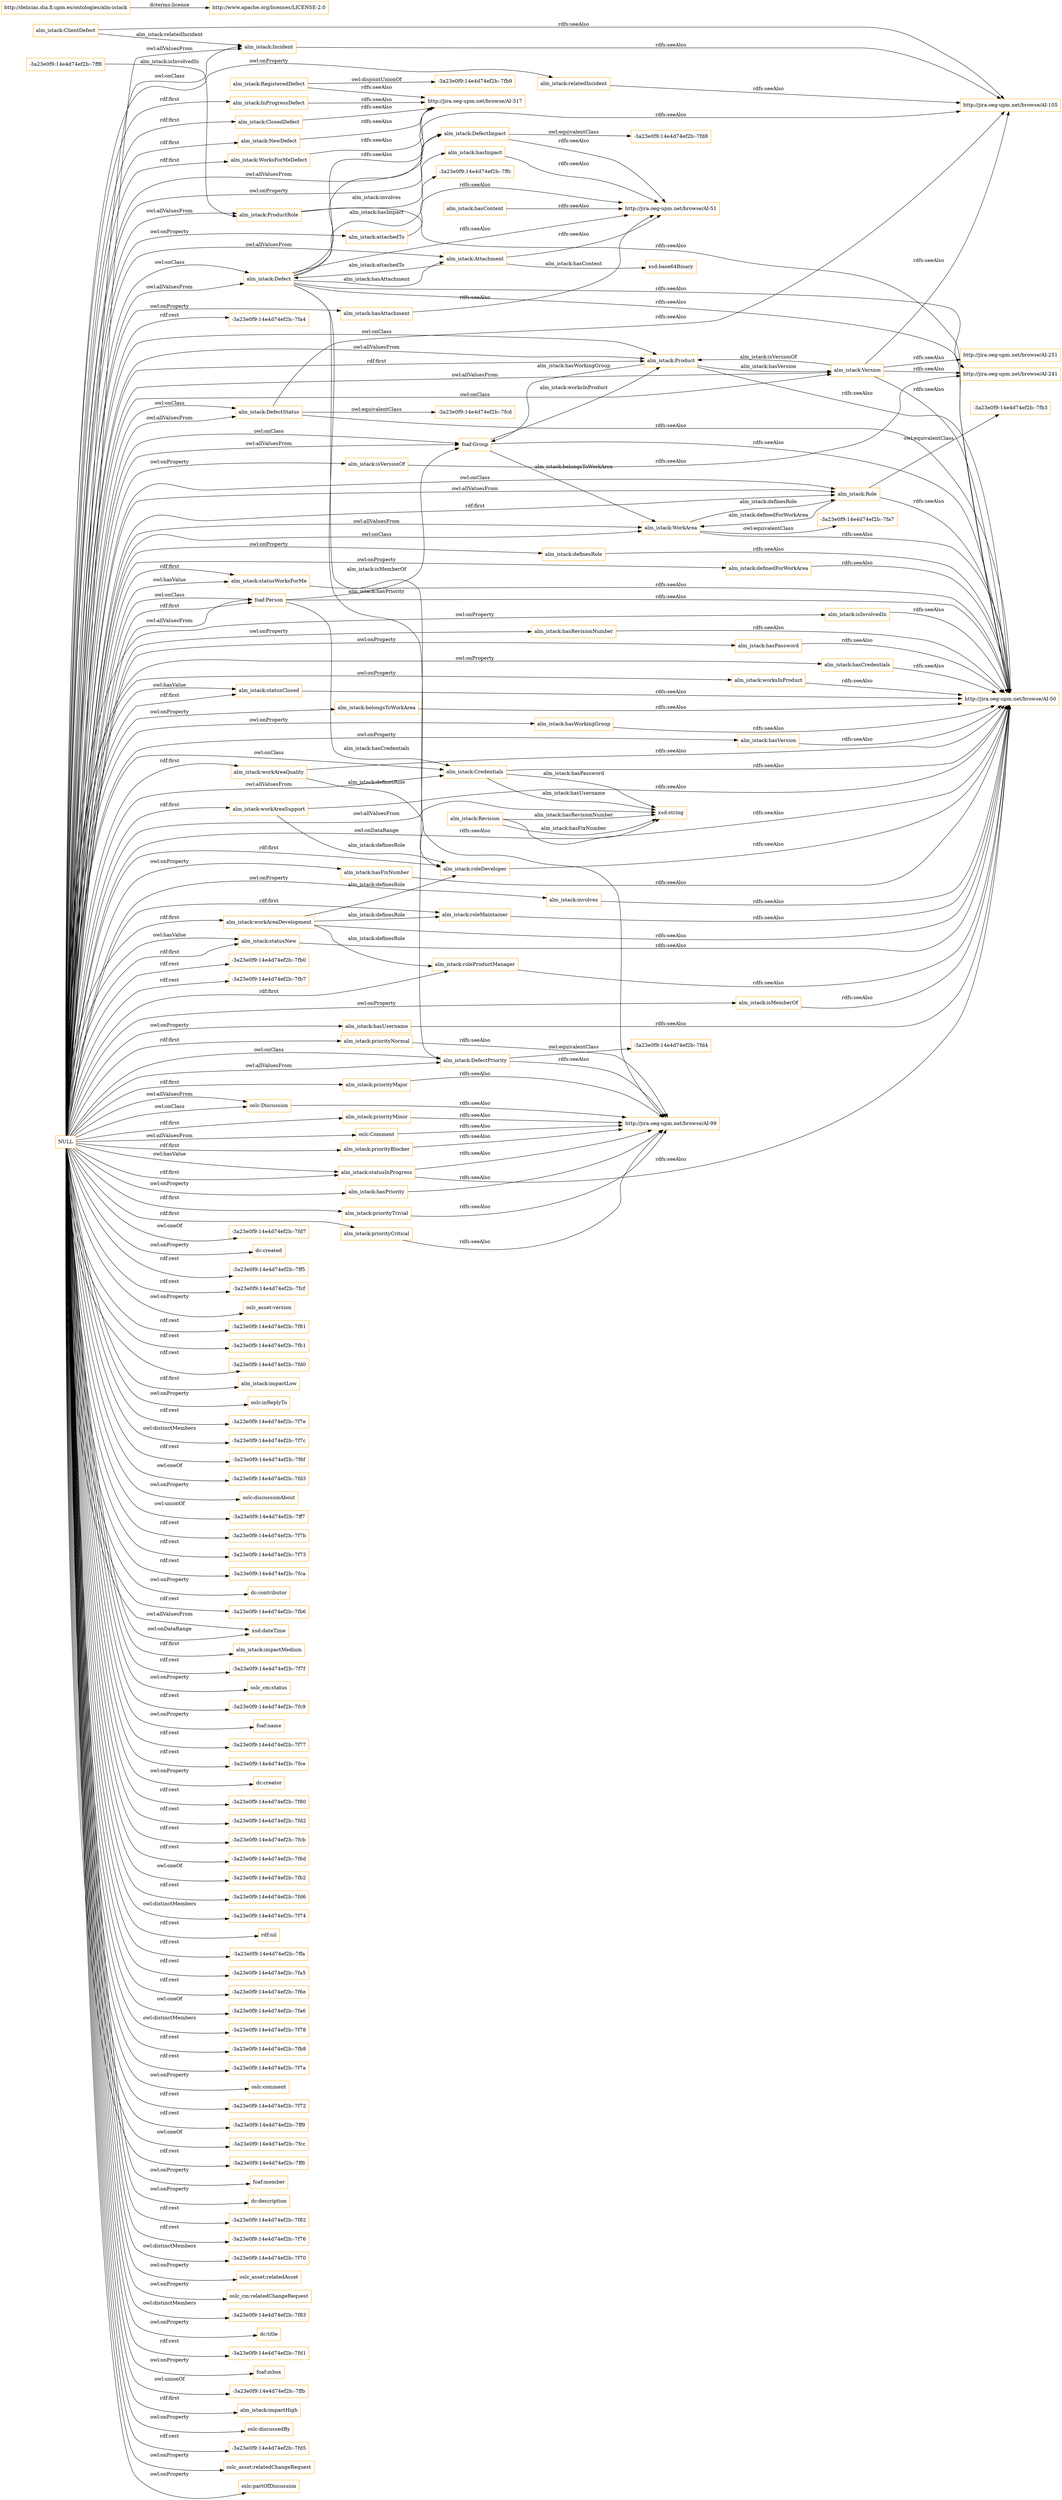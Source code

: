digraph ar2dtool_diagram { 
rankdir=LR;
size="1501"
node [shape = rectangle, color="orange"]; "alm_istack:ClosedDefect" "alm_istack:ProductRole" "-3a23e0f9:14e4d74ef2b:-7ffc" "alm_istack:DefectStatus" "alm_istack:Defect" "oslc:Discussion" "alm_istack:Attachment" "alm_istack:RegisteredDefect" "alm_istack:DefectPriority" "oslc:Comment" "-3a23e0f9:14e4d74ef2b:-7fd4" "alm_istack:ClientDefect" "alm_istack:WorksForMeDefect" "-3a23e0f9:14e4d74ef2b:-7fcd" "-3a23e0f9:14e4d74ef2b:-7ff8" "alm_istack:Credentials" "foaf:Person" "alm_istack:Product" "-3a23e0f9:14e4d74ef2b:-7fa7" "alm_istack:WorkArea" "alm_istack:Role" "alm_istack:InProgressDefect" "foaf:Group" "alm_istack:NewDefect" "-3a23e0f9:14e4d74ef2b:-7fb3" "alm_istack:Version" "alm_istack:Revision" "-3a23e0f9:14e4d74ef2b:-7fd8" "alm_istack:Incident" "alm_istack:DefectImpact" ; /*classes style*/
	"alm_istack:priorityBlocker" -> "http://jira.oeg-upm.net/browse/AI-99" [ label = "rdfs:seeAlso" ];
	"alm_istack:hasPriority" -> "http://jira.oeg-upm.net/browse/AI-99" [ label = "rdfs:seeAlso" ];
	"alm_istack:worksInProduct" -> "http://jira.oeg-upm.net/browse/AI-50" [ label = "rdfs:seeAlso" ];
	"alm_istack:priorityTrivial" -> "http://jira.oeg-upm.net/browse/AI-99" [ label = "rdfs:seeAlso" ];
	"alm_istack:attachedTo" -> "http://jira.oeg-upm.net/browse/AI-51" [ label = "rdfs:seeAlso" ];
	"alm_istack:relatedIncident" -> "http://jira.oeg-upm.net/browse/AI-105" [ label = "rdfs:seeAlso" ];
	"alm_istack:statusClosed" -> "http://jira.oeg-upm.net/browse/AI-50" [ label = "rdfs:seeAlso" ];
	"alm_istack:isVersionOf" -> "http://jira.oeg-upm.net/browse/AI-241" [ label = "rdfs:seeAlso" ];
	"alm_istack:belongsToWorkArea" -> "http://jira.oeg-upm.net/browse/AI-50" [ label = "rdfs:seeAlso" ];
	"alm_istack:Incident" -> "http://jira.oeg-upm.net/browse/AI-105" [ label = "rdfs:seeAlso" ];
	"alm_istack:priorityCritical" -> "http://jira.oeg-upm.net/browse/AI-99" [ label = "rdfs:seeAlso" ];
	"alm_istack:hasWorkingGroup" -> "http://jira.oeg-upm.net/browse/AI-50" [ label = "rdfs:seeAlso" ];
	"alm_istack:WorksForMeDefect" -> "http://jira.oeg-upm.net/browse/AI-317" [ label = "rdfs:seeAlso" ];
	"alm_istack:hasVersion" -> "http://jira.oeg-upm.net/browse/AI-50" [ label = "rdfs:seeAlso" ];
	"alm_istack:priorityNormal" -> "http://jira.oeg-upm.net/browse/AI-99" [ label = "rdfs:seeAlso" ];
	"alm_istack:hasAttachment" -> "http://jira.oeg-upm.net/browse/AI-51" [ label = "rdfs:seeAlso" ];
	"alm_istack:DefectImpact" -> "http://jira.oeg-upm.net/browse/AI-51" [ label = "rdfs:seeAlso" ];
	"alm_istack:DefectImpact" -> "-3a23e0f9:14e4d74ef2b:-7fd8" [ label = "owl:equivalentClass" ];
	"alm_istack:Version" -> "http://jira.oeg-upm.net/browse/AI-50" [ label = "rdfs:seeAlso" ];
	"alm_istack:Version" -> "http://jira.oeg-upm.net/browse/AI-241" [ label = "rdfs:seeAlso" ];
	"alm_istack:Version" -> "http://jira.oeg-upm.net/browse/AI-251" [ label = "rdfs:seeAlso" ];
	"alm_istack:Version" -> "http://jira.oeg-upm.net/browse/AI-105" [ label = "rdfs:seeAlso" ];
	"alm_istack:workAreaQuality" -> "http://jira.oeg-upm.net/browse/AI-50" [ label = "rdfs:seeAlso" ];
	"alm_istack:workAreaQuality" -> "alm_istack:roleDeveloper" [ label = "alm_istack:definesRole" ];
	"alm_istack:hasContent" -> "http://jira.oeg-upm.net/browse/AI-51" [ label = "rdfs:seeAlso" ];
	"alm_istack:workAreaSupport" -> "http://jira.oeg-upm.net/browse/AI-50" [ label = "rdfs:seeAlso" ];
	"alm_istack:workAreaSupport" -> "alm_istack:roleDeveloper" [ label = "alm_istack:definesRole" ];
	"alm_istack:hasFixNumber" -> "http://jira.oeg-upm.net/browse/AI-50" [ label = "rdfs:seeAlso" ];
	"alm_istack:involves" -> "http://jira.oeg-upm.net/browse/AI-50" [ label = "rdfs:seeAlso" ];
	"alm_istack:RegisteredDefect" -> "-3a23e0f9:14e4d74ef2b:-7fb9" [ label = "owl:disjointUnionOf" ];
	"alm_istack:RegisteredDefect" -> "http://jira.oeg-upm.net/browse/AI-317" [ label = "rdfs:seeAlso" ];
	"alm_istack:Role" -> "http://jira.oeg-upm.net/browse/AI-50" [ label = "rdfs:seeAlso" ];
	"alm_istack:Role" -> "-3a23e0f9:14e4d74ef2b:-7fb3" [ label = "owl:equivalentClass" ];
	"alm_istack:InProgressDefect" -> "http://jira.oeg-upm.net/browse/AI-317" [ label = "rdfs:seeAlso" ];
	"oslc:Comment" -> "http://jira.oeg-upm.net/browse/AI-99" [ label = "rdfs:seeAlso" ];
	"alm_istack:statusNew" -> "http://jira.oeg-upm.net/browse/AI-50" [ label = "rdfs:seeAlso" ];
	"alm_istack:NewDefect" -> "http://jira.oeg-upm.net/browse/AI-317" [ label = "rdfs:seeAlso" ];
	"alm_istack:Product" -> "http://jira.oeg-upm.net/browse/AI-50" [ label = "rdfs:seeAlso" ];
	"alm_istack:roleMaintainer" -> "http://jira.oeg-upm.net/browse/AI-50" [ label = "rdfs:seeAlso" ];
	"alm_istack:ClientDefect" -> "http://jira.oeg-upm.net/browse/AI-105" [ label = "rdfs:seeAlso" ];
	"NULL" -> "alm_istack:isMemberOf" [ label = "owl:onProperty" ];
	"NULL" -> "alm_istack:hasUsername" [ label = "owl:onProperty" ];
	"NULL" -> "alm_istack:hasVersion" [ label = "owl:onProperty" ];
	"NULL" -> "foaf:Person" [ label = "rdf:first" ];
	"NULL" -> "alm_istack:hasPriority" [ label = "owl:onProperty" ];
	"NULL" -> "alm_istack:Role" [ label = "owl:allValuesFrom" ];
	"NULL" -> "alm_istack:statusNew" [ label = "owl:hasValue" ];
	"NULL" -> "-3a23e0f9:14e4d74ef2b:-7fd7" [ label = "owl:oneOf" ];
	"NULL" -> "dc:created" [ label = "owl:onProperty" ];
	"NULL" -> "alm_istack:DefectStatus" [ label = "owl:allValuesFrom" ];
	"NULL" -> "-3a23e0f9:14e4d74ef2b:-7ff5" [ label = "rdf:rest" ];
	"NULL" -> "-3a23e0f9:14e4d74ef2b:-7fcf" [ label = "rdf:rest" ];
	"NULL" -> "alm_istack:statusInProgress" [ label = "rdf:first" ];
	"NULL" -> "oslc_asset:version" [ label = "owl:onProperty" ];
	"NULL" -> "-3a23e0f9:14e4d74ef2b:-7f81" [ label = "rdf:rest" ];
	"NULL" -> "-3a23e0f9:14e4d74ef2b:-7fb1" [ label = "rdf:rest" ];
	"NULL" -> "-3a23e0f9:14e4d74ef2b:-7fd0" [ label = "rdf:rest" ];
	"NULL" -> "alm_istack:definesRole" [ label = "owl:onProperty" ];
	"NULL" -> "alm_istack:statusNew" [ label = "rdf:first" ];
	"NULL" -> "alm_istack:InProgressDefect" [ label = "rdf:first" ];
	"NULL" -> "alm_istack:impactLow" [ label = "rdf:first" ];
	"NULL" -> "oslc:inReplyTo" [ label = "owl:onProperty" ];
	"NULL" -> "-3a23e0f9:14e4d74ef2b:-7f7e" [ label = "rdf:rest" ];
	"NULL" -> "xsd:string" [ label = "owl:allValuesFrom" ];
	"NULL" -> "-3a23e0f9:14e4d74ef2b:-7f7c" [ label = "owl:distinctMembers" ];
	"NULL" -> "-3a23e0f9:14e4d74ef2b:-7f6f" [ label = "rdf:rest" ];
	"NULL" -> "alm_istack:attachedTo" [ label = "owl:onProperty" ];
	"NULL" -> "alm_istack:statusClosed" [ label = "rdf:first" ];
	"NULL" -> "-3a23e0f9:14e4d74ef2b:-7fd3" [ label = "owl:oneOf" ];
	"NULL" -> "alm_istack:Incident" [ label = "owl:onClass" ];
	"NULL" -> "oslc:discussionAbout" [ label = "owl:onProperty" ];
	"NULL" -> "alm_istack:Credentials" [ label = "owl:allValuesFrom" ];
	"NULL" -> "-3a23e0f9:14e4d74ef2b:-7ff7" [ label = "owl:unionOf" ];
	"NULL" -> "-3a23e0f9:14e4d74ef2b:-7f7b" [ label = "rdf:rest" ];
	"NULL" -> "-3a23e0f9:14e4d74ef2b:-7f73" [ label = "rdf:rest" ];
	"NULL" -> "-3a23e0f9:14e4d74ef2b:-7fca" [ label = "rdf:rest" ];
	"NULL" -> "alm_istack:workAreaQuality" [ label = "rdf:first" ];
	"NULL" -> "alm_istack:statusClosed" [ label = "owl:hasValue" ];
	"NULL" -> "alm_istack:roleMaintainer" [ label = "rdf:first" ];
	"NULL" -> "dc:contributor" [ label = "owl:onProperty" ];
	"NULL" -> "-3a23e0f9:14e4d74ef2b:-7fb6" [ label = "rdf:rest" ];
	"NULL" -> "alm_istack:roleDeveloper" [ label = "rdf:first" ];
	"NULL" -> "xsd:dateTime" [ label = "owl:onDataRange" ];
	"NULL" -> "alm_istack:impactMedium" [ label = "rdf:first" ];
	"NULL" -> "alm_istack:workAreaSupport" [ label = "rdf:first" ];
	"NULL" -> "-3a23e0f9:14e4d74ef2b:-7f7f" [ label = "rdf:rest" ];
	"NULL" -> "oslc_cm:status" [ label = "owl:onProperty" ];
	"NULL" -> "-3a23e0f9:14e4d74ef2b:-7fc9" [ label = "rdf:rest" ];
	"NULL" -> "alm_istack:roleProductManager" [ label = "rdf:first" ];
	"NULL" -> "foaf:name" [ label = "owl:onProperty" ];
	"NULL" -> "alm_istack:workAreaDevelopment" [ label = "rdf:first" ];
	"NULL" -> "-3a23e0f9:14e4d74ef2b:-7f77" [ label = "rdf:rest" ];
	"NULL" -> "-3a23e0f9:14e4d74ef2b:-7fce" [ label = "rdf:rest" ];
	"NULL" -> "alm_istack:Product" [ label = "rdf:first" ];
	"NULL" -> "alm_istack:priorityCritical" [ label = "rdf:first" ];
	"NULL" -> "dc:creator" [ label = "owl:onProperty" ];
	"NULL" -> "-3a23e0f9:14e4d74ef2b:-7f80" [ label = "rdf:rest" ];
	"NULL" -> "alm_istack:DefectImpact" [ label = "owl:allValuesFrom" ];
	"NULL" -> "-3a23e0f9:14e4d74ef2b:-7fd2" [ label = "rdf:rest" ];
	"NULL" -> "alm_istack:WorkArea" [ label = "owl:onClass" ];
	"NULL" -> "-3a23e0f9:14e4d74ef2b:-7fcb" [ label = "rdf:rest" ];
	"NULL" -> "alm_istack:DefectPriority" [ label = "owl:allValuesFrom" ];
	"NULL" -> "-3a23e0f9:14e4d74ef2b:-7f6d" [ label = "rdf:rest" ];
	"NULL" -> "alm_istack:definedForWorkArea" [ label = "owl:onProperty" ];
	"NULL" -> "alm_istack:priorityBlocker" [ label = "rdf:first" ];
	"NULL" -> "oslc:Discussion" [ label = "owl:onClass" ];
	"NULL" -> "-3a23e0f9:14e4d74ef2b:-7fb2" [ label = "owl:oneOf" ];
	"NULL" -> "-3a23e0f9:14e4d74ef2b:-7fd6" [ label = "rdf:rest" ];
	"NULL" -> "alm_istack:hasWorkingGroup" [ label = "owl:onProperty" ];
	"NULL" -> "foaf:Person" [ label = "owl:allValuesFrom" ];
	"NULL" -> "alm_istack:priorityTrivial" [ label = "rdf:first" ];
	"NULL" -> "alm_istack:WorksForMeDefect" [ label = "rdf:first" ];
	"NULL" -> "alm_istack:Defect" [ label = "owl:allValuesFrom" ];
	"NULL" -> "-3a23e0f9:14e4d74ef2b:-7f74" [ label = "owl:distinctMembers" ];
	"NULL" -> "rdf:nil" [ label = "rdf:rest" ];
	"NULL" -> "alm_istack:Version" [ label = "owl:allValuesFrom" ];
	"NULL" -> "alm_istack:statusWorksForMe" [ label = "owl:hasValue" ];
	"NULL" -> "foaf:Group" [ label = "owl:onClass" ];
	"NULL" -> "-3a23e0f9:14e4d74ef2b:-7ffa" [ label = "rdf:rest" ];
	"NULL" -> "-3a23e0f9:14e4d74ef2b:-7fa5" [ label = "rdf:rest" ];
	"NULL" -> "alm_istack:DefectPriority" [ label = "owl:onClass" ];
	"NULL" -> "alm_istack:WorkArea" [ label = "owl:allValuesFrom" ];
	"NULL" -> "-3a23e0f9:14e4d74ef2b:-7f6e" [ label = "rdf:rest" ];
	"NULL" -> "-3a23e0f9:14e4d74ef2b:-7fa6" [ label = "owl:oneOf" ];
	"NULL" -> "-3a23e0f9:14e4d74ef2b:-7f78" [ label = "owl:distinctMembers" ];
	"NULL" -> "-3a23e0f9:14e4d74ef2b:-7fb8" [ label = "rdf:rest" ];
	"NULL" -> "-3a23e0f9:14e4d74ef2b:-7f7a" [ label = "rdf:rest" ];
	"NULL" -> "oslc:comment" [ label = "owl:onProperty" ];
	"NULL" -> "alm_istack:ClosedDefect" [ label = "rdf:first" ];
	"NULL" -> "-3a23e0f9:14e4d74ef2b:-7f72" [ label = "rdf:rest" ];
	"NULL" -> "-3a23e0f9:14e4d74ef2b:-7ff9" [ label = "rdf:rest" ];
	"NULL" -> "alm_istack:hasAttachment" [ label = "owl:onProperty" ];
	"NULL" -> "alm_istack:Attachment" [ label = "owl:allValuesFrom" ];
	"NULL" -> "alm_istack:worksInProduct" [ label = "owl:onProperty" ];
	"NULL" -> "-3a23e0f9:14e4d74ef2b:-7fcc" [ label = "owl:oneOf" ];
	"NULL" -> "alm_istack:priorityNormal" [ label = "rdf:first" ];
	"NULL" -> "alm_istack:Role" [ label = "rdf:first" ];
	"NULL" -> "-3a23e0f9:14e4d74ef2b:-7ff6" [ label = "rdf:rest" ];
	"NULL" -> "foaf:member" [ label = "owl:onProperty" ];
	"NULL" -> "alm_istack:Product" [ label = "owl:onClass" ];
	"NULL" -> "alm_istack:belongsToWorkArea" [ label = "owl:onProperty" ];
	"NULL" -> "alm_istack:Defect" [ label = "owl:onClass" ];
	"NULL" -> "dc:description" [ label = "owl:onProperty" ];
	"NULL" -> "-3a23e0f9:14e4d74ef2b:-7f82" [ label = "rdf:rest" ];
	"NULL" -> "-3a23e0f9:14e4d74ef2b:-7f76" [ label = "rdf:rest" ];
	"NULL" -> "-3a23e0f9:14e4d74ef2b:-7f70" [ label = "owl:distinctMembers" ];
	"NULL" -> "alm_istack:DefectStatus" [ label = "owl:onClass" ];
	"NULL" -> "xsd:dateTime" [ label = "owl:allValuesFrom" ];
	"NULL" -> "alm_istack:isInvolvedIn" [ label = "owl:onProperty" ];
	"NULL" -> "alm_istack:Credentials" [ label = "owl:onClass" ];
	"NULL" -> "alm_istack:involves" [ label = "owl:onProperty" ];
	"NULL" -> "oslc:Comment" [ label = "owl:allValuesFrom" ];
	"NULL" -> "oslc:Discussion" [ label = "owl:allValuesFrom" ];
	"NULL" -> "oslc_asset:relatedAsset" [ label = "owl:onProperty" ];
	"NULL" -> "oslc_cm:relatedChangeRequest" [ label = "owl:onProperty" ];
	"NULL" -> "xsd:string" [ label = "owl:onDataRange" ];
	"NULL" -> "-3a23e0f9:14e4d74ef2b:-7f83" [ label = "owl:distinctMembers" ];
	"NULL" -> "dc:title" [ label = "owl:onProperty" ];
	"NULL" -> "-3a23e0f9:14e4d74ef2b:-7fd1" [ label = "rdf:rest" ];
	"NULL" -> "foaf:mbox" [ label = "owl:onProperty" ];
	"NULL" -> "-3a23e0f9:14e4d74ef2b:-7ffb" [ label = "owl:unionOf" ];
	"NULL" -> "alm_istack:impactHigh" [ label = "rdf:first" ];
	"NULL" -> "alm_istack:relatedIncident" [ label = "owl:onProperty" ];
	"NULL" -> "alm_istack:statusInProgress" [ label = "owl:hasValue" ];
	"NULL" -> "alm_istack:ProductRole" [ label = "owl:allValuesFrom" ];
	"NULL" -> "oslc:discussedBy" [ label = "owl:onProperty" ];
	"NULL" -> "alm_istack:Role" [ label = "owl:onClass" ];
	"NULL" -> "alm_istack:Incident" [ label = "owl:allValuesFrom" ];
	"NULL" -> "alm_istack:hasFixNumber" [ label = "owl:onProperty" ];
	"NULL" -> "-3a23e0f9:14e4d74ef2b:-7fd5" [ label = "rdf:rest" ];
	"NULL" -> "oslc_asset:relatedChangeRequest" [ label = "owl:onProperty" ];
	"NULL" -> "alm_istack:hasImpact" [ label = "owl:onProperty" ];
	"NULL" -> "oslc:partOfDiscussion" [ label = "owl:onProperty" ];
	"NULL" -> "alm_istack:NewDefect" [ label = "rdf:first" ];
	"NULL" -> "alm_istack:Product" [ label = "owl:allValuesFrom" ];
	"NULL" -> "alm_istack:hasRevisionNumber" [ label = "owl:onProperty" ];
	"NULL" -> "alm_istack:isVersionOf" [ label = "owl:onProperty" ];
	"NULL" -> "alm_istack:statusWorksForMe" [ label = "rdf:first" ];
	"NULL" -> "alm_istack:priorityMajor" [ label = "rdf:first" ];
	"NULL" -> "-3a23e0f9:14e4d74ef2b:-7fa4" [ label = "rdf:rest" ];
	"NULL" -> "alm_istack:Version" [ label = "owl:onClass" ];
	"NULL" -> "alm_istack:hasPassword" [ label = "owl:onProperty" ];
	"NULL" -> "foaf:Person" [ label = "owl:onClass" ];
	"NULL" -> "foaf:Group" [ label = "owl:allValuesFrom" ];
	"NULL" -> "-3a23e0f9:14e4d74ef2b:-7fb0" [ label = "rdf:rest" ];
	"NULL" -> "-3a23e0f9:14e4d74ef2b:-7fb7" [ label = "rdf:rest" ];
	"NULL" -> "alm_istack:priorityMinor" [ label = "rdf:first" ];
	"NULL" -> "alm_istack:hasCredentials" [ label = "owl:onProperty" ];
	"alm_istack:workAreaDevelopment" -> "http://jira.oeg-upm.net/browse/AI-50" [ label = "rdfs:seeAlso" ];
	"alm_istack:workAreaDevelopment" -> "alm_istack:roleProductManager" [ label = "alm_istack:definesRole" ];
	"alm_istack:workAreaDevelopment" -> "alm_istack:roleMaintainer" [ label = "alm_istack:definesRole" ];
	"alm_istack:workAreaDevelopment" -> "alm_istack:roleDeveloper" [ label = "alm_istack:definesRole" ];
	"alm_istack:ClosedDefect" -> "http://jira.oeg-upm.net/browse/AI-317" [ label = "rdfs:seeAlso" ];
	"alm_istack:hasPassword" -> "http://jira.oeg-upm.net/browse/AI-50" [ label = "rdfs:seeAlso" ];
	"alm_istack:DefectPriority" -> "http://jira.oeg-upm.net/browse/AI-99" [ label = "rdfs:seeAlso" ];
	"alm_istack:DefectPriority" -> "-3a23e0f9:14e4d74ef2b:-7fd4" [ label = "owl:equivalentClass" ];
	"oslc:Discussion" -> "http://jira.oeg-upm.net/browse/AI-99" [ label = "rdfs:seeAlso" ];
	"alm_istack:definesRole" -> "http://jira.oeg-upm.net/browse/AI-50" [ label = "rdfs:seeAlso" ];
	"alm_istack:Credentials" -> "http://jira.oeg-upm.net/browse/AI-50" [ label = "rdfs:seeAlso" ];
	"alm_istack:WorkArea" -> "http://jira.oeg-upm.net/browse/AI-50" [ label = "rdfs:seeAlso" ];
	"alm_istack:WorkArea" -> "-3a23e0f9:14e4d74ef2b:-7fa7" [ label = "owl:equivalentClass" ];
	"alm_istack:roleDeveloper" -> "http://jira.oeg-upm.net/browse/AI-50" [ label = "rdfs:seeAlso" ];
	"alm_istack:statusWorksForMe" -> "http://jira.oeg-upm.net/browse/AI-50" [ label = "rdfs:seeAlso" ];
	"alm_istack:Revision" -> "http://jira.oeg-upm.net/browse/AI-50" [ label = "rdfs:seeAlso" ];
	"alm_istack:definedForWorkArea" -> "http://jira.oeg-upm.net/browse/AI-50" [ label = "rdfs:seeAlso" ];
	"alm_istack:isMemberOf" -> "http://jira.oeg-upm.net/browse/AI-50" [ label = "rdfs:seeAlso" ];
	"alm_istack:hasUsername" -> "http://jira.oeg-upm.net/browse/AI-50" [ label = "rdfs:seeAlso" ];
	"foaf:Person" -> "http://jira.oeg-upm.net/browse/AI-50" [ label = "rdfs:seeAlso" ];
	"alm_istack:hasRevisionNumber" -> "http://jira.oeg-upm.net/browse/AI-50" [ label = "rdfs:seeAlso" ];
	"alm_istack:hasCredentials" -> "http://jira.oeg-upm.net/browse/AI-50" [ label = "rdfs:seeAlso" ];
	"alm_istack:priorityMinor" -> "http://jira.oeg-upm.net/browse/AI-99" [ label = "rdfs:seeAlso" ];
	"alm_istack:DefectStatus" -> "http://jira.oeg-upm.net/browse/AI-50" [ label = "rdfs:seeAlso" ];
	"alm_istack:DefectStatus" -> "http://jira.oeg-upm.net/browse/AI-105" [ label = "rdfs:seeAlso" ];
	"alm_istack:DefectStatus" -> "-3a23e0f9:14e4d74ef2b:-7fcd" [ label = "owl:equivalentClass" ];
	"alm_istack:Attachment" -> "http://jira.oeg-upm.net/browse/AI-51" [ label = "rdfs:seeAlso" ];
	"alm_istack:priorityMajor" -> "http://jira.oeg-upm.net/browse/AI-99" [ label = "rdfs:seeAlso" ];
	"alm_istack:Defect" -> "http://jira.oeg-upm.net/browse/AI-105" [ label = "rdfs:seeAlso" ];
	"alm_istack:Defect" -> "http://jira.oeg-upm.net/browse/AI-99" [ label = "rdfs:seeAlso" ];
	"alm_istack:Defect" -> "http://jira.oeg-upm.net/browse/AI-317" [ label = "rdfs:seeAlso" ];
	"alm_istack:Defect" -> "http://jira.oeg-upm.net/browse/AI-50" [ label = "rdfs:seeAlso" ];
	"alm_istack:Defect" -> "http://jira.oeg-upm.net/browse/AI-51" [ label = "rdfs:seeAlso" ];
	"alm_istack:Defect" -> "http://jira.oeg-upm.net/browse/AI-241" [ label = "rdfs:seeAlso" ];
	"foaf:Group" -> "http://jira.oeg-upm.net/browse/AI-50" [ label = "rdfs:seeAlso" ];
	"http://delicias.dia.fi.upm.es/ontologies/alm-istack" -> "http://www.apache.org/licenses/LICENSE-2.0" [ label = "dcterms:license" ];
	"alm_istack:hasImpact" -> "http://jira.oeg-upm.net/browse/AI-51" [ label = "rdfs:seeAlso" ];
	"alm_istack:ProductRole" -> "http://jira.oeg-upm.net/browse/AI-50" [ label = "rdfs:seeAlso" ];
	"alm_istack:isInvolvedIn" -> "http://jira.oeg-upm.net/browse/AI-50" [ label = "rdfs:seeAlso" ];
	"alm_istack:statusInProgress" -> "http://jira.oeg-upm.net/browse/AI-99" [ label = "rdfs:seeAlso" ];
	"alm_istack:statusInProgress" -> "http://jira.oeg-upm.net/browse/AI-50" [ label = "rdfs:seeAlso" ];
	"alm_istack:roleProductManager" -> "http://jira.oeg-upm.net/browse/AI-50" [ label = "rdfs:seeAlso" ];
	"alm_istack:Product" -> "foaf:Group" [ label = "alm_istack:hasWorkingGroup" ];
	"alm_istack:Attachment" -> "xsd:base64Binary" [ label = "alm_istack:hasContent" ];
	"-3a23e0f9:14e4d74ef2b:-7ff8" -> "alm_istack:ProductRole" [ label = "alm_istack:isInvolvedIn" ];
	"foaf:Person" -> "alm_istack:Credentials" [ label = "alm_istack:hasCredentials" ];
	"foaf:Group" -> "alm_istack:Product" [ label = "alm_istack:worksInProduct" ];
	"foaf:Group" -> "alm_istack:WorkArea" [ label = "alm_istack:belongsToWorkArea" ];
	"alm_istack:Defect" -> "alm_istack:DefectImpact" [ label = "alm_istack:hasImpact" ];
	"alm_istack:Defect" -> "alm_istack:DefectPriority" [ label = "alm_istack:hasPriority" ];
	"alm_istack:Revision" -> "xsd:string" [ label = "alm_istack:hasFixNumber" ];
	"alm_istack:Attachment" -> "alm_istack:Defect" [ label = "alm_istack:attachedTo" ];
	"alm_istack:Defect" -> "alm_istack:Attachment" [ label = "alm_istack:hasAttachment" ];
	"alm_istack:Role" -> "alm_istack:WorkArea" [ label = "alm_istack:definedForWorkArea" ];
	"alm_istack:Credentials" -> "xsd:string" [ label = "alm_istack:hasPassword" ];
	"alm_istack:Credentials" -> "xsd:string" [ label = "alm_istack:hasUsername" ];
	"alm_istack:WorkArea" -> "alm_istack:Role" [ label = "alm_istack:definesRole" ];
	"alm_istack:ClientDefect" -> "alm_istack:Incident" [ label = "alm_istack:relatedIncident" ];
	"alm_istack:Version" -> "alm_istack:Product" [ label = "alm_istack:isVersionOf" ];
	"alm_istack:Product" -> "alm_istack:Version" [ label = "alm_istack:hasVersion" ];
	"alm_istack:Revision" -> "xsd:string" [ label = "alm_istack:hasRevisionNumber" ];
	"alm_istack:ProductRole" -> "-3a23e0f9:14e4d74ef2b:-7ffc" [ label = "alm_istack:involves" ];
	"foaf:Person" -> "foaf:Group" [ label = "alm_istack:isMemberOf" ];

}
